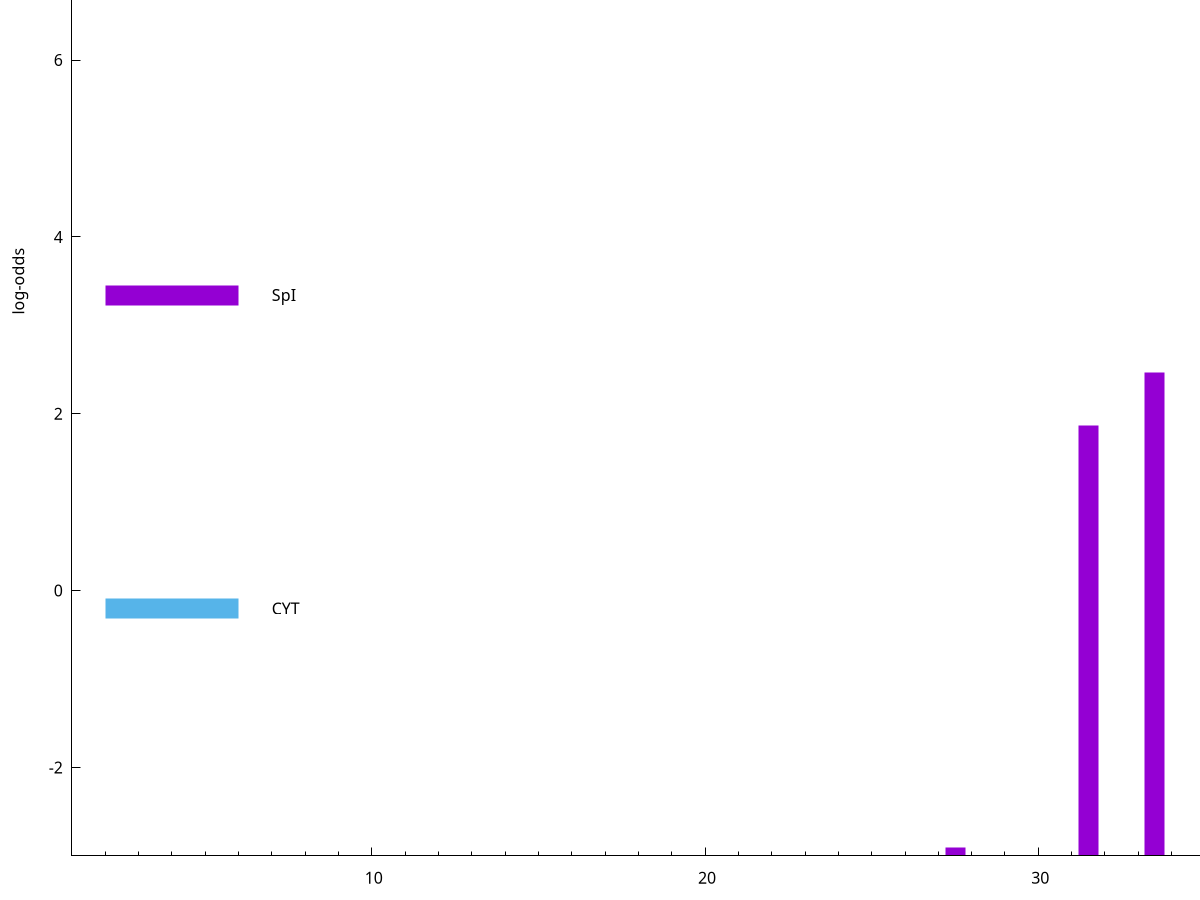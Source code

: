set title "LipoP predictions for SRR4017925.gff"
set size 2., 1.4
set xrange [1:70] 
set mxtics 10
set yrange [-3:10]
set y2range [0:13]
set ylabel "log-odds"
set term postscript eps color solid "Helvetica" 30
set output "SRR4017925.gff54.eps"
set arrow from 2,7.32441 to 6,7.32441 nohead lt 4 lw 20
set label "TMH" at 7,7.32441
set arrow from 2,3.34184 to 6,3.34184 nohead lt 1 lw 20
set label "SpI" at 7,3.34184
set arrow from 2,-0.200913 to 6,-0.200913 nohead lt 3 lw 20
set label "CYT" at 7,-0.200913
set arrow from 2,7.32441 to 6,7.32441 nohead lt 4 lw 20
set label "TMH" at 7,7.32441
# NOTE: The scores below are the log-odds scores with the threshold
# NOTE: subtracted (a hack to make gnuplot make the histogram all
# NOTE: look nice).
plot "-" axes x1y2 title "" with impulses lt 1 lw 20
33.500000 5.462650
31.500000 4.865190
36.500000 2.072743
27.500000 0.090960
e
exit
